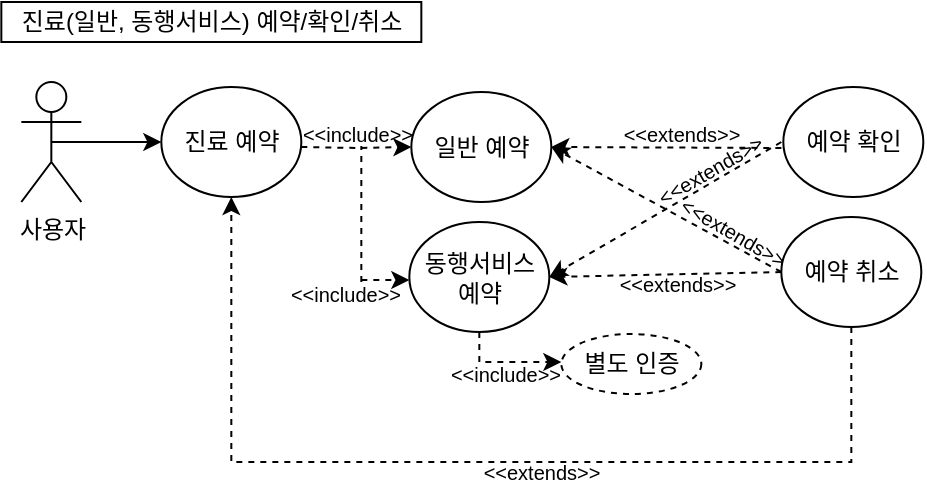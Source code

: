 <mxfile version="16.4.3" type="device" pages="5"><diagram id="HuXQ-4n2hDLA1orYBTa3" name="페이지-1"><mxGraphModel dx="1209" dy="4288" grid="1" gridSize="10" guides="1" tooltips="1" connect="1" arrows="1" fold="1" page="1" pageScale="1" pageWidth="827" pageHeight="1169" math="0" shadow="0"><root><mxCell id="0"/><mxCell id="1" parent="0"/><mxCell id="eyqc7N5-INHcjsF37HkZ-1" style="edgeStyle=orthogonalEdgeStyle;rounded=0;orthogonalLoop=1;jettySize=auto;html=1;exitX=0.5;exitY=0.5;exitDx=0;exitDy=0;exitPerimeter=0;" edge="1" parent="1" source="eyqc7N5-INHcjsF37HkZ-2" target="eyqc7N5-INHcjsF37HkZ-4"><mxGeometry relative="1" as="geometry"><mxPoint x="293.667" y="-2926" as="targetPoint"/></mxGeometry></mxCell><mxCell id="eyqc7N5-INHcjsF37HkZ-2" value="사용자" style="shape=umlActor;verticalLabelPosition=bottom;verticalAlign=top;html=1;outlineConnect=0;" vertex="1" parent="1"><mxGeometry x="223.667" y="-2956" width="30" height="60" as="geometry"/></mxCell><mxCell id="eyqc7N5-INHcjsF37HkZ-3" value="진료(일반, 동행서비스) 예약/확인/취소" style="rounded=0;whiteSpace=wrap;html=1;" vertex="1" parent="1"><mxGeometry x="213.667" y="-2996" width="210" height="20" as="geometry"/></mxCell><mxCell id="eyqc7N5-INHcjsF37HkZ-4" value="진료 예약" style="ellipse;whiteSpace=wrap;html=1;" vertex="1" parent="1"><mxGeometry x="293.667" y="-2953.5" width="70" height="55" as="geometry"/></mxCell><mxCell id="eyqc7N5-INHcjsF37HkZ-5" style="edgeStyle=orthogonalEdgeStyle;rounded=0;orthogonalLoop=1;jettySize=auto;html=1;exitX=0.5;exitY=0.5;exitDx=0;exitDy=0;exitPerimeter=0;dashed=1;" edge="1" parent="1" target="eyqc7N5-INHcjsF37HkZ-6"><mxGeometry relative="1" as="geometry"><mxPoint x="418.667" y="-2923.5" as="targetPoint"/><mxPoint x="363.667" y="-2923.5" as="sourcePoint"/></mxGeometry></mxCell><mxCell id="eyqc7N5-INHcjsF37HkZ-6" value="일반 예약" style="ellipse;whiteSpace=wrap;html=1;" vertex="1" parent="1"><mxGeometry x="418.667" y="-2951" width="70" height="55" as="geometry"/></mxCell><mxCell id="eyqc7N5-INHcjsF37HkZ-7" value="" style="endArrow=none;html=1;rounded=0;dashed=1;" edge="1" parent="1"><mxGeometry width="50" height="50" relative="1" as="geometry"><mxPoint x="393.667" y="-2856" as="sourcePoint"/><mxPoint x="393.667" y="-2924" as="targetPoint"/></mxGeometry></mxCell><mxCell id="eyqc7N5-INHcjsF37HkZ-8" value="" style="endArrow=classic;html=1;rounded=0;dashed=1;" edge="1" parent="1"><mxGeometry width="50" height="50" relative="1" as="geometry"><mxPoint x="393.667" y="-2857" as="sourcePoint"/><mxPoint x="417.667" y="-2857" as="targetPoint"/></mxGeometry></mxCell><mxCell id="eyqc7N5-INHcjsF37HkZ-9" value="동행서비스&lt;br&gt;예약" style="ellipse;whiteSpace=wrap;html=1;" vertex="1" parent="1"><mxGeometry x="417.667" y="-2886" width="70" height="55" as="geometry"/></mxCell><mxCell id="eyqc7N5-INHcjsF37HkZ-10" value="예약 확인" style="ellipse;whiteSpace=wrap;html=1;" vertex="1" parent="1"><mxGeometry x="604.667" y="-2953.5" width="70" height="55" as="geometry"/></mxCell><mxCell id="eyqc7N5-INHcjsF37HkZ-11" value="예약 취소" style="ellipse;whiteSpace=wrap;html=1;" vertex="1" parent="1"><mxGeometry x="603.667" y="-2888.5" width="70" height="55" as="geometry"/></mxCell><mxCell id="eyqc7N5-INHcjsF37HkZ-12" value="" style="endArrow=classic;html=1;rounded=0;dashed=1;exitX=0.5;exitY=1;exitDx=0;exitDy=0;" edge="1" parent="1" source="eyqc7N5-INHcjsF37HkZ-9"><mxGeometry width="50" height="50" relative="1" as="geometry"><mxPoint x="453.667" y="-2816" as="sourcePoint"/><mxPoint x="493.667" y="-2816" as="targetPoint"/><Array as="points"><mxPoint x="452.667" y="-2816"/></Array></mxGeometry></mxCell><mxCell id="eyqc7N5-INHcjsF37HkZ-13" value="별도 인증" style="ellipse;whiteSpace=wrap;html=1;dashed=1;" vertex="1" parent="1"><mxGeometry x="493.667" y="-2830" width="70" height="30" as="geometry"/></mxCell><mxCell id="eyqc7N5-INHcjsF37HkZ-14" value="" style="endArrow=classic;html=1;rounded=0;exitX=0.5;exitY=1;exitDx=0;exitDy=0;entryX=0.5;entryY=1;entryDx=0;entryDy=0;dashed=1;" edge="1" parent="1" source="eyqc7N5-INHcjsF37HkZ-11" target="eyqc7N5-INHcjsF37HkZ-4"><mxGeometry width="50" height="50" relative="1" as="geometry"><mxPoint x="623.667" y="-2726" as="sourcePoint"/><mxPoint x="263.667" y="-2766" as="targetPoint"/><Array as="points"><mxPoint x="638.667" y="-2766"/><mxPoint x="328.667" y="-2766"/></Array></mxGeometry></mxCell><mxCell id="eyqc7N5-INHcjsF37HkZ-15" value="&lt;font style=&quot;font-size: 10px&quot;&gt;&amp;lt;&amp;lt;include&amp;gt;&amp;gt;&lt;/font&gt;" style="text;html=1;strokeColor=none;fillColor=none;align=center;verticalAlign=middle;whiteSpace=wrap;rounded=0;dashed=1;" vertex="1" parent="1"><mxGeometry x="435.667" y="-2825" width="60" height="30" as="geometry"/></mxCell><mxCell id="eyqc7N5-INHcjsF37HkZ-16" value="" style="endArrow=classic;html=1;rounded=0;fontSize=10;dashed=1;entryX=1;entryY=0.5;entryDx=0;entryDy=0;" edge="1" parent="1" target="eyqc7N5-INHcjsF37HkZ-9"><mxGeometry width="50" height="50" relative="1" as="geometry"><mxPoint x="603.667" y="-2926" as="sourcePoint"/><mxPoint x="673.667" y="-2776" as="targetPoint"/></mxGeometry></mxCell><mxCell id="eyqc7N5-INHcjsF37HkZ-17" value="" style="endArrow=classic;html=1;rounded=0;fontSize=10;dashed=1;entryX=1;entryY=0.5;entryDx=0;entryDy=0;" edge="1" parent="1" target="eyqc7N5-INHcjsF37HkZ-6"><mxGeometry width="50" height="50" relative="1" as="geometry"><mxPoint x="603.667" y="-2861" as="sourcePoint"/><mxPoint x="497.667" y="-2848.5" as="targetPoint"/></mxGeometry></mxCell><mxCell id="eyqc7N5-INHcjsF37HkZ-18" value="" style="endArrow=classic;html=1;rounded=0;fontSize=10;dashed=1;entryX=1;entryY=0.5;entryDx=0;entryDy=0;exitX=0;exitY=0.5;exitDx=0;exitDy=0;" edge="1" parent="1" source="eyqc7N5-INHcjsF37HkZ-11" target="eyqc7N5-INHcjsF37HkZ-9"><mxGeometry width="50" height="50" relative="1" as="geometry"><mxPoint x="613.667" y="-2916" as="sourcePoint"/><mxPoint x="497.667" y="-2848.5" as="targetPoint"/></mxGeometry></mxCell><mxCell id="eyqc7N5-INHcjsF37HkZ-19" value="" style="endArrow=classic;html=1;rounded=0;fontSize=10;dashed=1;entryX=1;entryY=0.5;entryDx=0;entryDy=0;" edge="1" parent="1" target="eyqc7N5-INHcjsF37HkZ-6"><mxGeometry width="50" height="50" relative="1" as="geometry"><mxPoint x="603.667" y="-2923" as="sourcePoint"/><mxPoint x="507.667" y="-2838.5" as="targetPoint"/></mxGeometry></mxCell><mxCell id="eyqc7N5-INHcjsF37HkZ-20" value="&lt;font style=&quot;font-size: 10px&quot;&gt;&amp;lt;&amp;lt;extends&amp;gt;&amp;gt;&lt;/font&gt;" style="text;html=1;strokeColor=none;fillColor=none;align=center;verticalAlign=middle;whiteSpace=wrap;rounded=0;dashed=1;" vertex="1" parent="1"><mxGeometry x="453.667" y="-2776" width="60" height="30" as="geometry"/></mxCell><mxCell id="eyqc7N5-INHcjsF37HkZ-21" value="&lt;font style=&quot;font-size: 10px&quot;&gt;&amp;lt;&amp;lt;extends&amp;gt;&amp;gt;&lt;/font&gt;" style="text;html=1;strokeColor=none;fillColor=none;align=center;verticalAlign=middle;whiteSpace=wrap;rounded=0;dashed=1;" vertex="1" parent="1"><mxGeometry x="523.667" y="-2945" width="60" height="30" as="geometry"/></mxCell><mxCell id="eyqc7N5-INHcjsF37HkZ-22" value="&lt;font style=&quot;font-size: 10px&quot;&gt;&amp;lt;&amp;lt;extends&amp;gt;&amp;gt;&lt;/font&gt;" style="text;html=1;strokeColor=none;fillColor=none;align=center;verticalAlign=middle;whiteSpace=wrap;rounded=0;dashed=1;" vertex="1" parent="1"><mxGeometry x="521.667" y="-2870.5" width="60" height="30" as="geometry"/></mxCell><mxCell id="eyqc7N5-INHcjsF37HkZ-23" value="&lt;font style=&quot;font-size: 10px&quot;&gt;&amp;lt;&amp;lt;extends&amp;gt;&amp;gt;&lt;/font&gt;" style="text;html=1;strokeColor=none;fillColor=none;align=center;verticalAlign=middle;whiteSpace=wrap;rounded=0;dashed=1;rotation=30;" vertex="1" parent="1"><mxGeometry x="549.667" y="-2896" width="60" height="30" as="geometry"/></mxCell><mxCell id="eyqc7N5-INHcjsF37HkZ-24" value="&lt;font style=&quot;font-size: 10px&quot;&gt;&amp;lt;&amp;lt;extends&amp;gt;&amp;gt;&lt;/font&gt;" style="text;html=1;strokeColor=none;fillColor=none;align=center;verticalAlign=middle;whiteSpace=wrap;rounded=0;dashed=1;rotation=-30;" vertex="1" parent="1"><mxGeometry x="537.667" y="-2927.5" width="60" height="30" as="geometry"/></mxCell><mxCell id="eyqc7N5-INHcjsF37HkZ-25" value="&lt;font style=&quot;font-size: 10px&quot;&gt;&amp;lt;&amp;lt;include&amp;gt;&amp;gt;&lt;/font&gt;" style="text;html=1;strokeColor=none;fillColor=none;align=center;verticalAlign=middle;whiteSpace=wrap;rounded=0;dashed=1;" vertex="1" parent="1"><mxGeometry x="361.667" y="-2945" width="60" height="30" as="geometry"/></mxCell><mxCell id="eyqc7N5-INHcjsF37HkZ-26" value="&lt;font style=&quot;font-size: 10px&quot;&gt;&amp;lt;&amp;lt;include&amp;gt;&amp;gt;&lt;/font&gt;" style="text;html=1;strokeColor=none;fillColor=none;align=center;verticalAlign=middle;whiteSpace=wrap;rounded=0;dashed=1;" vertex="1" parent="1"><mxGeometry x="355.667" y="-2865" width="60" height="30" as="geometry"/></mxCell></root></mxGraphModel></diagram><diagram name="Page-2" id="vgREZlIj3YFHY_EFz-QG"><mxGraphModel dx="1209" dy="3119" grid="1" gridSize="10" guides="1" tooltips="1" connect="1" arrows="1" fold="1" page="1" pageScale="1" pageWidth="827" pageHeight="1169" math="0" shadow="0"><root><mxCell id="oyWIYfh5MqNq8xgpvQ7d-0"/><mxCell id="oyWIYfh5MqNq8xgpvQ7d-1" parent="oyWIYfh5MqNq8xgpvQ7d-0"/><mxCell id="ejIguIXTkqIpWVVGzpUb-0" value="진료(일반, 동행서비스) 예약/확인/취소" style="rounded=0;whiteSpace=wrap;html=1;" parent="oyWIYfh5MqNq8xgpvQ7d-1" vertex="1"><mxGeometry x="40" y="-2320" width="210" height="20" as="geometry"/></mxCell><mxCell id="c1EyS27Gmor41uBw6L3L-6" value="사용자" style="rounded=0;whiteSpace=wrap;html=1;" parent="oyWIYfh5MqNq8xgpvQ7d-1" vertex="1"><mxGeometry x="40" y="-2280" width="80" height="40" as="geometry"/></mxCell><mxCell id="5vuRyMGqb7IwcfK0Mcx2-4" value="" style="endArrow=none;html=1;rounded=0;" parent="oyWIYfh5MqNq8xgpvQ7d-1" edge="1"><mxGeometry width="50" height="50" relative="1" as="geometry"><mxPoint x="160" y="-2179" as="sourcePoint"/><mxPoint x="160" y="-2179.5" as="targetPoint"/></mxGeometry></mxCell><mxCell id="5vuRyMGqb7IwcfK0Mcx2-13" value="" style="endArrow=classic;html=1;rounded=0;exitX=1;exitY=0.5;exitDx=0;exitDy=0;" parent="oyWIYfh5MqNq8xgpvQ7d-1" source="c1EyS27Gmor41uBw6L3L-6" edge="1"><mxGeometry width="50" height="50" relative="1" as="geometry"><mxPoint x="160" y="-2260.5" as="sourcePoint"/><mxPoint x="230" y="-2260.5" as="targetPoint"/></mxGeometry></mxCell><mxCell id="5vuRyMGqb7IwcfK0Mcx2-18" value="진료 예약" style="rounded=0;whiteSpace=wrap;html=1;" parent="oyWIYfh5MqNq8xgpvQ7d-1" vertex="1"><mxGeometry x="230" y="-2280" width="80" height="40" as="geometry"/></mxCell><mxCell id="5vuRyMGqb7IwcfK0Mcx2-21" value="" style="endArrow=classic;html=1;rounded=0;" parent="oyWIYfh5MqNq8xgpvQ7d-1" edge="1"><mxGeometry width="50" height="50" relative="1" as="geometry"><mxPoint x="310" y="-2260.5" as="sourcePoint"/><mxPoint x="380" y="-2260.5" as="targetPoint"/></mxGeometry></mxCell><mxCell id="5vuRyMGqb7IwcfK0Mcx2-23" value="" style="endArrow=classic;html=1;rounded=0;" parent="oyWIYfh5MqNq8xgpvQ7d-1" edge="1"><mxGeometry width="50" height="50" relative="1" as="geometry"><mxPoint x="340" y="-2260" as="sourcePoint"/><mxPoint x="380" y="-2200.5" as="targetPoint"/><Array as="points"><mxPoint x="340" y="-2200"/></Array></mxGeometry></mxCell><mxCell id="5vuRyMGqb7IwcfK0Mcx2-25" value="일반&lt;br&gt;진료 예약" style="rounded=0;whiteSpace=wrap;html=1;" parent="oyWIYfh5MqNq8xgpvQ7d-1" vertex="1"><mxGeometry x="380" y="-2280" width="80" height="40" as="geometry"/></mxCell><mxCell id="5vuRyMGqb7IwcfK0Mcx2-26" value="동행서비스&lt;br&gt;진료 예약" style="rounded=0;whiteSpace=wrap;html=1;" parent="oyWIYfh5MqNq8xgpvQ7d-1" vertex="1"><mxGeometry x="380" y="-2220" width="80" height="40" as="geometry"/></mxCell><mxCell id="5vuRyMGqb7IwcfK0Mcx2-56" value="" style="edgeStyle=orthogonalEdgeStyle;rounded=0;orthogonalLoop=1;jettySize=auto;html=1;" parent="oyWIYfh5MqNq8xgpvQ7d-1" edge="1"><mxGeometry relative="1" as="geometry"><mxPoint x="380" y="-2140" as="sourcePoint"/></mxGeometry></mxCell><mxCell id="5vuRyMGqb7IwcfK0Mcx2-48" value="" style="endArrow=none;html=1;rounded=0;entryX=1;entryY=0.5;entryDx=0;entryDy=0;" parent="oyWIYfh5MqNq8xgpvQ7d-1" target="5vuRyMGqb7IwcfK0Mcx2-26" edge="1"><mxGeometry width="50" height="50" relative="1" as="geometry"><mxPoint x="460" y="-2260.5" as="sourcePoint"/><mxPoint x="490" y="-2190" as="targetPoint"/><Array as="points"><mxPoint x="490" y="-2260"/><mxPoint x="490" y="-2200"/></Array></mxGeometry></mxCell></root></mxGraphModel></diagram><diagram name="Page-1" id="ZIshJl8u9OZBPXYFPuED"><mxGraphModel dx="834" dy="2877" grid="1" gridSize="10" guides="1" tooltips="1" connect="1" arrows="1" fold="1" page="1" pageScale="1" pageWidth="827" pageHeight="1169" math="0" shadow="0"><root><mxCell id="0"/><mxCell id="1" parent="0"/><mxCell id="9zeyLgLPFtKitlQc6urh-7" value="사용자" style="shape=umlActor;verticalLabelPosition=bottom;verticalAlign=top;html=1;outlineConnect=0;" parent="1" vertex="1"><mxGeometry x="130" y="-2197.5" width="30" height="60" as="geometry"/></mxCell><mxCell id="9zeyLgLPFtKitlQc6urh-14" value="" style="rounded=0;whiteSpace=wrap;html=1;align=left;" parent="1" vertex="1"><mxGeometry x="180" y="-2310" width="360" height="260" as="geometry"/></mxCell><mxCell id="9zeyLgLPFtKitlQc6urh-105" value="예약 등록" style="ellipse;whiteSpace=wrap;html=1;" parent="1" vertex="1"><mxGeometry x="298" y="-2265" width="90" height="55" as="geometry"/></mxCell><mxCell id="KYM7aNw3t2Vun1xsFYrG-5" value="" style="endArrow=classic;html=1;rounded=0;entryX=0;entryY=0.5;entryDx=0;entryDy=0;" edge="1" parent="1" target="9zeyLgLPFtKitlQc6urh-105"><mxGeometry width="50" height="50" relative="1" as="geometry"><mxPoint x="170" y="-2170" as="sourcePoint"/><mxPoint x="290.0" y="-2140" as="targetPoint"/></mxGeometry></mxCell><mxCell id="KYM7aNw3t2Vun1xsFYrG-14" value="예약 취소" style="ellipse;whiteSpace=wrap;html=1;" vertex="1" parent="1"><mxGeometry x="298" y="-2197.5" width="90" height="55" as="geometry"/></mxCell><mxCell id="KYM7aNw3t2Vun1xsFYrG-15" value="예약 조회" style="ellipse;whiteSpace=wrap;html=1;" vertex="1" parent="1"><mxGeometry x="298" y="-2130" width="90" height="55" as="geometry"/></mxCell><mxCell id="KYM7aNw3t2Vun1xsFYrG-17" value="의사" style="shape=umlActor;verticalLabelPosition=bottom;verticalAlign=top;html=1;outlineConnect=0;" vertex="1" parent="1"><mxGeometry x="132" y="-1590" width="28" height="60" as="geometry"/></mxCell><mxCell id="KYM7aNw3t2Vun1xsFYrG-25" value="" style="endArrow=classic;html=1;rounded=0;entryX=0;entryY=0.5;entryDx=0;entryDy=0;" edge="1" parent="1" target="KYM7aNw3t2Vun1xsFYrG-14"><mxGeometry width="50" height="50" relative="1" as="geometry"><mxPoint x="170" y="-2170" as="sourcePoint"/><mxPoint x="310.0" y="-2232.5" as="targetPoint"/></mxGeometry></mxCell><mxCell id="KYM7aNw3t2Vun1xsFYrG-27" value="" style="endArrow=classic;html=1;rounded=0;entryX=0;entryY=0.5;entryDx=0;entryDy=0;" edge="1" parent="1" target="KYM7aNw3t2Vun1xsFYrG-15"><mxGeometry width="50" height="50" relative="1" as="geometry"><mxPoint x="170" y="-2170" as="sourcePoint"/><mxPoint x="270" y="-2130" as="targetPoint"/></mxGeometry></mxCell><mxCell id="KYM7aNw3t2Vun1xsFYrG-44" value="진료 예약" style="text;html=1;strokeColor=none;fillColor=none;align=center;verticalAlign=middle;whiteSpace=wrap;rounded=0;" vertex="1" parent="1"><mxGeometry x="303" y="-2310" width="90" height="30" as="geometry"/></mxCell><mxCell id="KYM7aNw3t2Vun1xsFYrG-45" value="사용자" style="shape=umlActor;verticalLabelPosition=bottom;verticalAlign=top;html=1;outlineConnect=0;" vertex="1" parent="1"><mxGeometry x="130" y="-1917.5" width="30" height="60" as="geometry"/></mxCell><mxCell id="KYM7aNw3t2Vun1xsFYrG-46" value="" style="rounded=0;whiteSpace=wrap;html=1;align=left;" vertex="1" parent="1"><mxGeometry x="180" y="-2030" width="360" height="260" as="geometry"/></mxCell><mxCell id="KYM7aNw3t2Vun1xsFYrG-47" value="예약 등록" style="ellipse;whiteSpace=wrap;html=1;" vertex="1" parent="1"><mxGeometry x="298" y="-1985" width="90" height="55" as="geometry"/></mxCell><mxCell id="KYM7aNw3t2Vun1xsFYrG-48" value="" style="endArrow=classic;html=1;rounded=0;entryX=0;entryY=0.5;entryDx=0;entryDy=0;" edge="1" parent="1" target="KYM7aNw3t2Vun1xsFYrG-47"><mxGeometry width="50" height="50" relative="1" as="geometry"><mxPoint x="170" y="-1890" as="sourcePoint"/><mxPoint x="290.0" y="-1860" as="targetPoint"/></mxGeometry></mxCell><mxCell id="KYM7aNw3t2Vun1xsFYrG-49" value="예약 취소" style="ellipse;whiteSpace=wrap;html=1;" vertex="1" parent="1"><mxGeometry x="298" y="-1917.5" width="90" height="55" as="geometry"/></mxCell><mxCell id="KYM7aNw3t2Vun1xsFYrG-50" value="예약 조회" style="ellipse;whiteSpace=wrap;html=1;" vertex="1" parent="1"><mxGeometry x="298" y="-1850" width="90" height="55" as="geometry"/></mxCell><mxCell id="KYM7aNw3t2Vun1xsFYrG-51" value="" style="endArrow=classic;html=1;rounded=0;entryX=0;entryY=0.5;entryDx=0;entryDy=0;" edge="1" parent="1" target="KYM7aNw3t2Vun1xsFYrG-49"><mxGeometry width="50" height="50" relative="1" as="geometry"><mxPoint x="170" y="-1890" as="sourcePoint"/><mxPoint x="310.0" y="-1952.5" as="targetPoint"/></mxGeometry></mxCell><mxCell id="KYM7aNw3t2Vun1xsFYrG-52" value="" style="endArrow=classic;html=1;rounded=0;entryX=0;entryY=0.5;entryDx=0;entryDy=0;" edge="1" parent="1" target="KYM7aNw3t2Vun1xsFYrG-50"><mxGeometry width="50" height="50" relative="1" as="geometry"><mxPoint x="170" y="-1890" as="sourcePoint"/><mxPoint x="270" y="-1850" as="targetPoint"/></mxGeometry></mxCell><mxCell id="KYM7aNw3t2Vun1xsFYrG-53" value="동행 서비스 예약" style="text;html=1;strokeColor=none;fillColor=none;align=center;verticalAlign=middle;whiteSpace=wrap;rounded=0;" vertex="1" parent="1"><mxGeometry x="298" y="-2030" width="100" height="30" as="geometry"/></mxCell><mxCell id="KYM7aNw3t2Vun1xsFYrG-54" value="별도 인증" style="ellipse;whiteSpace=wrap;html=1;" vertex="1" parent="1"><mxGeometry x="440" y="-1985" width="90" height="55" as="geometry"/></mxCell><mxCell id="KYM7aNw3t2Vun1xsFYrG-55" value="" style="endArrow=classic;html=1;rounded=0;entryX=0;entryY=0.5;entryDx=0;entryDy=0;exitX=1;exitY=0.5;exitDx=0;exitDy=0;dashed=1;" edge="1" parent="1" source="KYM7aNw3t2Vun1xsFYrG-47" target="KYM7aNw3t2Vun1xsFYrG-54"><mxGeometry width="50" height="50" relative="1" as="geometry"><mxPoint x="180" y="-1880" as="sourcePoint"/><mxPoint x="308.0" y="-1947.5" as="targetPoint"/></mxGeometry></mxCell><mxCell id="KYM7aNw3t2Vun1xsFYrG-56" value="사용자" style="shape=umlActor;verticalLabelPosition=bottom;verticalAlign=top;html=1;outlineConnect=0;" vertex="1" parent="1"><mxGeometry x="130" y="-1705" width="30" height="60" as="geometry"/></mxCell><mxCell id="KYM7aNw3t2Vun1xsFYrG-57" value="" style="rounded=0;whiteSpace=wrap;html=1;align=left;" vertex="1" parent="1"><mxGeometry x="180" y="-1750" width="360" height="260" as="geometry"/></mxCell><mxCell id="KYM7aNw3t2Vun1xsFYrG-58" value="진료 이력 조회" style="ellipse;whiteSpace=wrap;html=1;" vertex="1" parent="1"><mxGeometry x="298" y="-1705" width="90" height="55" as="geometry"/></mxCell><mxCell id="KYM7aNw3t2Vun1xsFYrG-59" value="" style="endArrow=classic;html=1;rounded=0;entryX=0;entryY=0.5;entryDx=0;entryDy=0;" edge="1" parent="1" target="KYM7aNw3t2Vun1xsFYrG-58"><mxGeometry width="50" height="50" relative="1" as="geometry"><mxPoint x="162" y="-1677" as="sourcePoint"/><mxPoint x="290.0" y="-1580" as="targetPoint"/></mxGeometry></mxCell><mxCell id="KYM7aNw3t2Vun1xsFYrG-60" value="진료 이력 등록" style="ellipse;whiteSpace=wrap;html=1;" vertex="1" parent="1"><mxGeometry x="298" y="-1620" width="90" height="55" as="geometry"/></mxCell><mxCell id="KYM7aNw3t2Vun1xsFYrG-61" value="진료 이력 수정" style="ellipse;whiteSpace=wrap;html=1;" vertex="1" parent="1"><mxGeometry x="298" y="-1552.5" width="90" height="55" as="geometry"/></mxCell><mxCell id="KYM7aNw3t2Vun1xsFYrG-62" value="" style="endArrow=classic;html=1;rounded=0;entryX=0;entryY=0.5;entryDx=0;entryDy=0;" edge="1" parent="1" target="KYM7aNw3t2Vun1xsFYrG-60"><mxGeometry width="50" height="50" relative="1" as="geometry"><mxPoint x="160" y="-1560" as="sourcePoint"/><mxPoint x="310.0" y="-1655" as="targetPoint"/></mxGeometry></mxCell><mxCell id="KYM7aNw3t2Vun1xsFYrG-63" value="" style="endArrow=classic;html=1;rounded=0;entryX=0;entryY=0.5;entryDx=0;entryDy=0;" edge="1" parent="1" target="KYM7aNw3t2Vun1xsFYrG-61"><mxGeometry width="50" height="50" relative="1" as="geometry"><mxPoint x="160" y="-1560" as="sourcePoint"/><mxPoint x="270" y="-1552.5" as="targetPoint"/></mxGeometry></mxCell><mxCell id="KYM7aNw3t2Vun1xsFYrG-64" value="진료 이력" style="text;html=1;strokeColor=none;fillColor=none;align=center;verticalAlign=middle;whiteSpace=wrap;rounded=0;" vertex="1" parent="1"><mxGeometry x="303" y="-1750" width="90" height="30" as="geometry"/></mxCell></root></mxGraphModel></diagram><diagram name="Page-1의 복사본" id="bAYZW9hW8Sd1Fus6ph0s"><mxGraphModel dx="1209" dy="3119" grid="1" gridSize="10" guides="1" tooltips="1" connect="1" arrows="1" fold="1" page="1" pageScale="1" pageWidth="827" pageHeight="1169" math="0" shadow="0"><root><mxCell id="Bhy_IrGCxvZo1Z-HHl2C-0"/><mxCell id="Bhy_IrGCxvZo1Z-HHl2C-1" parent="Bhy_IrGCxvZo1Z-HHl2C-0"/><mxCell id="Bhy_IrGCxvZo1Z-HHl2C-2" value="사용자" style="shape=umlActor;verticalLabelPosition=bottom;verticalAlign=top;html=1;outlineConnect=0;" vertex="1" parent="Bhy_IrGCxvZo1Z-HHl2C-1"><mxGeometry x="130" y="-2197.5" width="30" height="60" as="geometry"/></mxCell><mxCell id="Bhy_IrGCxvZo1Z-HHl2C-3" value="" style="rounded=0;whiteSpace=wrap;html=1;align=left;" vertex="1" parent="Bhy_IrGCxvZo1Z-HHl2C-1"><mxGeometry x="180" y="-2310" width="370" height="260" as="geometry"/></mxCell><mxCell id="Bhy_IrGCxvZo1Z-HHl2C-4" value="예약 등록" style="ellipse;whiteSpace=wrap;html=1;" vertex="1" parent="Bhy_IrGCxvZo1Z-HHl2C-1"><mxGeometry x="298" y="-2265" width="90" height="55" as="geometry"/></mxCell><mxCell id="Bhy_IrGCxvZo1Z-HHl2C-5" value="" style="endArrow=classic;html=1;rounded=0;entryX=0;entryY=0.5;entryDx=0;entryDy=0;" edge="1" parent="Bhy_IrGCxvZo1Z-HHl2C-1" target="Bhy_IrGCxvZo1Z-HHl2C-4"><mxGeometry width="50" height="50" relative="1" as="geometry"><mxPoint x="170" y="-2170" as="sourcePoint"/><mxPoint x="290.0" y="-2140" as="targetPoint"/></mxGeometry></mxCell><mxCell id="Bhy_IrGCxvZo1Z-HHl2C-6" value="예약 취소" style="ellipse;whiteSpace=wrap;html=1;" vertex="1" parent="Bhy_IrGCxvZo1Z-HHl2C-1"><mxGeometry x="298" y="-2197.5" width="90" height="55" as="geometry"/></mxCell><mxCell id="Bhy_IrGCxvZo1Z-HHl2C-7" value="예약 조회" style="ellipse;whiteSpace=wrap;html=1;" vertex="1" parent="Bhy_IrGCxvZo1Z-HHl2C-1"><mxGeometry x="298" y="-2130" width="90" height="55" as="geometry"/></mxCell><mxCell id="Bhy_IrGCxvZo1Z-HHl2C-8" value="의사" style="shape=umlActor;verticalLabelPosition=bottom;verticalAlign=top;html=1;outlineConnect=0;" vertex="1" parent="Bhy_IrGCxvZo1Z-HHl2C-1"><mxGeometry x="130" y="-1510" width="28" height="60" as="geometry"/></mxCell><mxCell id="Bhy_IrGCxvZo1Z-HHl2C-9" value="" style="endArrow=classic;html=1;rounded=0;entryX=0;entryY=0.5;entryDx=0;entryDy=0;" edge="1" parent="Bhy_IrGCxvZo1Z-HHl2C-1" target="Bhy_IrGCxvZo1Z-HHl2C-6"><mxGeometry width="50" height="50" relative="1" as="geometry"><mxPoint x="170" y="-2170" as="sourcePoint"/><mxPoint x="310.0" y="-2232.5" as="targetPoint"/></mxGeometry></mxCell><mxCell id="Bhy_IrGCxvZo1Z-HHl2C-10" value="" style="endArrow=classic;html=1;rounded=0;entryX=0;entryY=0.5;entryDx=0;entryDy=0;" edge="1" parent="Bhy_IrGCxvZo1Z-HHl2C-1" target="Bhy_IrGCxvZo1Z-HHl2C-7"><mxGeometry width="50" height="50" relative="1" as="geometry"><mxPoint x="170" y="-2170" as="sourcePoint"/><mxPoint x="270" y="-2130" as="targetPoint"/></mxGeometry></mxCell><mxCell id="Bhy_IrGCxvZo1Z-HHl2C-11" value="진료 예약" style="text;html=1;strokeColor=none;fillColor=none;align=center;verticalAlign=middle;whiteSpace=wrap;rounded=0;" vertex="1" parent="Bhy_IrGCxvZo1Z-HHl2C-1"><mxGeometry x="303" y="-2310" width="90" height="30" as="geometry"/></mxCell><mxCell id="Bhy_IrGCxvZo1Z-HHl2C-12" value="사용자" style="shape=umlActor;verticalLabelPosition=bottom;verticalAlign=top;html=1;outlineConnect=0;" vertex="1" parent="Bhy_IrGCxvZo1Z-HHl2C-1"><mxGeometry x="130" y="-1917.5" width="30" height="60" as="geometry"/></mxCell><mxCell id="Bhy_IrGCxvZo1Z-HHl2C-13" value="" style="rounded=0;whiteSpace=wrap;html=1;align=left;" vertex="1" parent="Bhy_IrGCxvZo1Z-HHl2C-1"><mxGeometry x="180" y="-2040" width="370" height="260" as="geometry"/></mxCell><mxCell id="Bhy_IrGCxvZo1Z-HHl2C-14" value="예약 등록" style="ellipse;whiteSpace=wrap;html=1;" vertex="1" parent="Bhy_IrGCxvZo1Z-HHl2C-1"><mxGeometry x="298" y="-1985" width="90" height="55" as="geometry"/></mxCell><mxCell id="Bhy_IrGCxvZo1Z-HHl2C-15" value="" style="endArrow=classic;html=1;rounded=0;entryX=0;entryY=0.5;entryDx=0;entryDy=0;" edge="1" parent="Bhy_IrGCxvZo1Z-HHl2C-1" target="Bhy_IrGCxvZo1Z-HHl2C-14"><mxGeometry width="50" height="50" relative="1" as="geometry"><mxPoint x="170" y="-1890" as="sourcePoint"/><mxPoint x="290.0" y="-1860" as="targetPoint"/></mxGeometry></mxCell><mxCell id="Bhy_IrGCxvZo1Z-HHl2C-16" value="예약 취소" style="ellipse;whiteSpace=wrap;html=1;" vertex="1" parent="Bhy_IrGCxvZo1Z-HHl2C-1"><mxGeometry x="298" y="-1917.5" width="90" height="55" as="geometry"/></mxCell><mxCell id="Bhy_IrGCxvZo1Z-HHl2C-17" value="예약 조회" style="ellipse;whiteSpace=wrap;html=1;" vertex="1" parent="Bhy_IrGCxvZo1Z-HHl2C-1"><mxGeometry x="298" y="-1850" width="90" height="55" as="geometry"/></mxCell><mxCell id="Bhy_IrGCxvZo1Z-HHl2C-18" value="" style="endArrow=classic;html=1;rounded=0;entryX=0;entryY=0.5;entryDx=0;entryDy=0;" edge="1" parent="Bhy_IrGCxvZo1Z-HHl2C-1" target="Bhy_IrGCxvZo1Z-HHl2C-16"><mxGeometry width="50" height="50" relative="1" as="geometry"><mxPoint x="170" y="-1890" as="sourcePoint"/><mxPoint x="310.0" y="-1952.5" as="targetPoint"/></mxGeometry></mxCell><mxCell id="Bhy_IrGCxvZo1Z-HHl2C-19" value="" style="endArrow=classic;html=1;rounded=0;entryX=0;entryY=0.5;entryDx=0;entryDy=0;" edge="1" parent="Bhy_IrGCxvZo1Z-HHl2C-1" target="Bhy_IrGCxvZo1Z-HHl2C-17"><mxGeometry width="50" height="50" relative="1" as="geometry"><mxPoint x="170" y="-1890" as="sourcePoint"/><mxPoint x="270" y="-1850" as="targetPoint"/></mxGeometry></mxCell><mxCell id="Bhy_IrGCxvZo1Z-HHl2C-20" value="동행 서비스 예약" style="text;html=1;strokeColor=none;fillColor=none;align=center;verticalAlign=middle;whiteSpace=wrap;rounded=0;" vertex="1" parent="Bhy_IrGCxvZo1Z-HHl2C-1"><mxGeometry x="298" y="-2030" width="100" height="30" as="geometry"/></mxCell><mxCell id="Bhy_IrGCxvZo1Z-HHl2C-21" value="별도 인증" style="ellipse;whiteSpace=wrap;html=1;" vertex="1" parent="Bhy_IrGCxvZo1Z-HHl2C-1"><mxGeometry x="450" y="-1985" width="90" height="55" as="geometry"/></mxCell><mxCell id="Bhy_IrGCxvZo1Z-HHl2C-22" value="" style="endArrow=classic;html=1;rounded=0;entryX=0;entryY=0.5;entryDx=0;entryDy=0;exitX=1;exitY=0.5;exitDx=0;exitDy=0;dashed=1;" edge="1" parent="Bhy_IrGCxvZo1Z-HHl2C-1" source="Bhy_IrGCxvZo1Z-HHl2C-14" target="Bhy_IrGCxvZo1Z-HHl2C-21"><mxGeometry width="50" height="50" relative="1" as="geometry"><mxPoint x="180" y="-1880" as="sourcePoint"/><mxPoint x="308.0" y="-1947.5" as="targetPoint"/></mxGeometry></mxCell><mxCell id="Bhy_IrGCxvZo1Z-HHl2C-23" value="사용자" style="shape=umlActor;verticalLabelPosition=bottom;verticalAlign=top;html=1;outlineConnect=0;" vertex="1" parent="Bhy_IrGCxvZo1Z-HHl2C-1"><mxGeometry x="130" y="-1705" width="30" height="60" as="geometry"/></mxCell><mxCell id="Bhy_IrGCxvZo1Z-HHl2C-24" value="" style="rounded=0;whiteSpace=wrap;html=1;align=left;" vertex="1" parent="Bhy_IrGCxvZo1Z-HHl2C-1"><mxGeometry x="180" y="-1750" width="370" height="380" as="geometry"/></mxCell><mxCell id="Bhy_IrGCxvZo1Z-HHl2C-25" value="진료 이력 조회" style="ellipse;whiteSpace=wrap;html=1;" vertex="1" parent="Bhy_IrGCxvZo1Z-HHl2C-1"><mxGeometry x="303" y="-1705" width="90" height="55" as="geometry"/></mxCell><mxCell id="Bhy_IrGCxvZo1Z-HHl2C-26" value="" style="endArrow=classic;html=1;rounded=0;entryX=0;entryY=0.5;entryDx=0;entryDy=0;" edge="1" parent="Bhy_IrGCxvZo1Z-HHl2C-1" target="Bhy_IrGCxvZo1Z-HHl2C-25"><mxGeometry width="50" height="50" relative="1" as="geometry"><mxPoint x="162" y="-1677" as="sourcePoint"/><mxPoint x="290.0" y="-1580" as="targetPoint"/></mxGeometry></mxCell><mxCell id="Bhy_IrGCxvZo1Z-HHl2C-27" value="진료 이력 등록" style="ellipse;whiteSpace=wrap;html=1;" vertex="1" parent="Bhy_IrGCxvZo1Z-HHl2C-1"><mxGeometry x="303" y="-1510" width="90" height="55" as="geometry"/></mxCell><mxCell id="Bhy_IrGCxvZo1Z-HHl2C-28" value="진료 이력 수정" style="ellipse;whiteSpace=wrap;html=1;" vertex="1" parent="Bhy_IrGCxvZo1Z-HHl2C-1"><mxGeometry x="303" y="-1440" width="90" height="55" as="geometry"/></mxCell><mxCell id="Bhy_IrGCxvZo1Z-HHl2C-29" value="" style="endArrow=classic;html=1;rounded=0;entryX=0;entryY=0.5;entryDx=0;entryDy=0;" edge="1" parent="Bhy_IrGCxvZo1Z-HHl2C-1" target="Bhy_IrGCxvZo1Z-HHl2C-27"><mxGeometry width="50" height="50" relative="1" as="geometry"><mxPoint x="160" y="-1480" as="sourcePoint"/><mxPoint x="310.0" y="-1655" as="targetPoint"/></mxGeometry></mxCell><mxCell id="Bhy_IrGCxvZo1Z-HHl2C-30" value="" style="endArrow=classic;html=1;rounded=0;entryX=0;entryY=0.5;entryDx=0;entryDy=0;" edge="1" parent="Bhy_IrGCxvZo1Z-HHl2C-1" target="Bhy_IrGCxvZo1Z-HHl2C-28"><mxGeometry width="50" height="50" relative="1" as="geometry"><mxPoint x="160" y="-1480" as="sourcePoint"/><mxPoint x="270" y="-1552.5" as="targetPoint"/></mxGeometry></mxCell><mxCell id="Bhy_IrGCxvZo1Z-HHl2C-31" value="진료 이력" style="text;html=1;strokeColor=none;fillColor=none;align=center;verticalAlign=middle;whiteSpace=wrap;rounded=0;" vertex="1" parent="Bhy_IrGCxvZo1Z-HHl2C-1"><mxGeometry x="303" y="-1750" width="90" height="30" as="geometry"/></mxCell><mxCell id="Bhy_IrGCxvZo1Z-HHl2C-32" value="&amp;lt;&amp;lt;include&amp;gt;&amp;gt;" style="text;html=1;strokeColor=none;fillColor=none;align=center;verticalAlign=middle;whiteSpace=wrap;rounded=0;" vertex="1" parent="Bhy_IrGCxvZo1Z-HHl2C-1"><mxGeometry x="388" y="-1985" width="60" height="30" as="geometry"/></mxCell><mxCell id="Bhy_IrGCxvZo1Z-HHl2C-33" value="진료 이력 조회" style="ellipse;whiteSpace=wrap;html=1;" vertex="1" parent="Bhy_IrGCxvZo1Z-HHl2C-1"><mxGeometry x="306" y="-1577.5" width="87" height="55" as="geometry"/></mxCell><mxCell id="Bhy_IrGCxvZo1Z-HHl2C-34" value="" style="endArrow=classic;html=1;rounded=0;entryX=0;entryY=0.5;entryDx=0;entryDy=0;" edge="1" parent="Bhy_IrGCxvZo1Z-HHl2C-1" target="Bhy_IrGCxvZo1Z-HHl2C-33"><mxGeometry width="50" height="50" relative="1" as="geometry"><mxPoint x="160" y="-1480" as="sourcePoint"/><mxPoint x="301" y="-1490" as="targetPoint"/></mxGeometry></mxCell></root></mxGraphModel></diagram><diagram name="Page-2" id="jR70HJFf9ZrEULFE7adg"><mxGraphModel dx="1209" dy="3119" grid="1" gridSize="10" guides="1" tooltips="1" connect="1" arrows="1" fold="1" page="1" pageScale="1" pageWidth="827" pageHeight="1169" math="0" shadow="0"><root><mxCell id="oyWIYfh5MqNq8xgpvQ7d-0"/><mxCell id="oyWIYfh5MqNq8xgpvQ7d-1" parent="oyWIYfh5MqNq8xgpvQ7d-0"/><mxCell id="ejIguIXTkqIpWVVGzpUb-0" value="진료(일반, 동행서비스) 예약/확인/취소" style="rounded=0;whiteSpace=wrap;html=1;" parent="oyWIYfh5MqNq8xgpvQ7d-1" vertex="1"><mxGeometry x="40" y="-2320" width="210" height="20" as="geometry"/></mxCell><mxCell id="c1EyS27Gmor41uBw6L3L-6" value="사용자" style="rounded=0;whiteSpace=wrap;html=1;" parent="oyWIYfh5MqNq8xgpvQ7d-1" vertex="1"><mxGeometry x="40" y="-2280" width="80" height="40" as="geometry"/></mxCell><mxCell id="5vuRyMGqb7IwcfK0Mcx2-4" value="" style="endArrow=none;html=1;rounded=0;" parent="oyWIYfh5MqNq8xgpvQ7d-1" edge="1"><mxGeometry width="50" height="50" relative="1" as="geometry"><mxPoint x="160" y="-2179" as="sourcePoint"/><mxPoint x="160" y="-2179.5" as="targetPoint"/></mxGeometry></mxCell><mxCell id="5vuRyMGqb7IwcfK0Mcx2-13" value="" style="endArrow=classic;html=1;rounded=0;exitX=1;exitY=0.5;exitDx=0;exitDy=0;" parent="oyWIYfh5MqNq8xgpvQ7d-1" source="c1EyS27Gmor41uBw6L3L-6" edge="1"><mxGeometry width="50" height="50" relative="1" as="geometry"><mxPoint x="160" y="-2260.5" as="sourcePoint"/><mxPoint x="230" y="-2260.5" as="targetPoint"/></mxGeometry></mxCell><mxCell id="5vuRyMGqb7IwcfK0Mcx2-18" value="진료 예약" style="rounded=0;whiteSpace=wrap;html=1;" parent="oyWIYfh5MqNq8xgpvQ7d-1" vertex="1"><mxGeometry x="230" y="-2280" width="80" height="40" as="geometry"/></mxCell><mxCell id="5vuRyMGqb7IwcfK0Mcx2-21" value="" style="endArrow=classic;html=1;rounded=0;" parent="oyWIYfh5MqNq8xgpvQ7d-1" edge="1"><mxGeometry width="50" height="50" relative="1" as="geometry"><mxPoint x="310" y="-2260.5" as="sourcePoint"/><mxPoint x="380" y="-2260.5" as="targetPoint"/></mxGeometry></mxCell><mxCell id="5vuRyMGqb7IwcfK0Mcx2-23" value="" style="endArrow=classic;html=1;rounded=0;" parent="oyWIYfh5MqNq8xgpvQ7d-1" edge="1"><mxGeometry width="50" height="50" relative="1" as="geometry"><mxPoint x="340" y="-2260" as="sourcePoint"/><mxPoint x="380" y="-2200.5" as="targetPoint"/><Array as="points"><mxPoint x="340" y="-2200"/></Array></mxGeometry></mxCell><mxCell id="5vuRyMGqb7IwcfK0Mcx2-25" value="일반&lt;br&gt;진료 예약" style="rounded=0;whiteSpace=wrap;html=1;" parent="oyWIYfh5MqNq8xgpvQ7d-1" vertex="1"><mxGeometry x="380" y="-2280" width="80" height="40" as="geometry"/></mxCell><mxCell id="5vuRyMGqb7IwcfK0Mcx2-26" value="동행서비스&lt;br&gt;진료 예약" style="rounded=0;whiteSpace=wrap;html=1;" parent="oyWIYfh5MqNq8xgpvQ7d-1" vertex="1"><mxGeometry x="380" y="-2220" width="80" height="40" as="geometry"/></mxCell><mxCell id="5vuRyMGqb7IwcfK0Mcx2-56" value="" style="edgeStyle=orthogonalEdgeStyle;rounded=0;orthogonalLoop=1;jettySize=auto;html=1;" parent="oyWIYfh5MqNq8xgpvQ7d-1" edge="1"><mxGeometry relative="1" as="geometry"><mxPoint x="380" y="-2140" as="sourcePoint"/></mxGeometry></mxCell><mxCell id="5vuRyMGqb7IwcfK0Mcx2-48" value="" style="endArrow=none;html=1;rounded=0;entryX=1;entryY=0.5;entryDx=0;entryDy=0;" parent="oyWIYfh5MqNq8xgpvQ7d-1" target="5vuRyMGqb7IwcfK0Mcx2-26" edge="1"><mxGeometry width="50" height="50" relative="1" as="geometry"><mxPoint x="460" y="-2260.5" as="sourcePoint"/><mxPoint x="490" y="-2190" as="targetPoint"/><Array as="points"><mxPoint x="490" y="-2260"/><mxPoint x="490" y="-2200"/></Array></mxGeometry></mxCell></root></mxGraphModel></diagram></mxfile>
